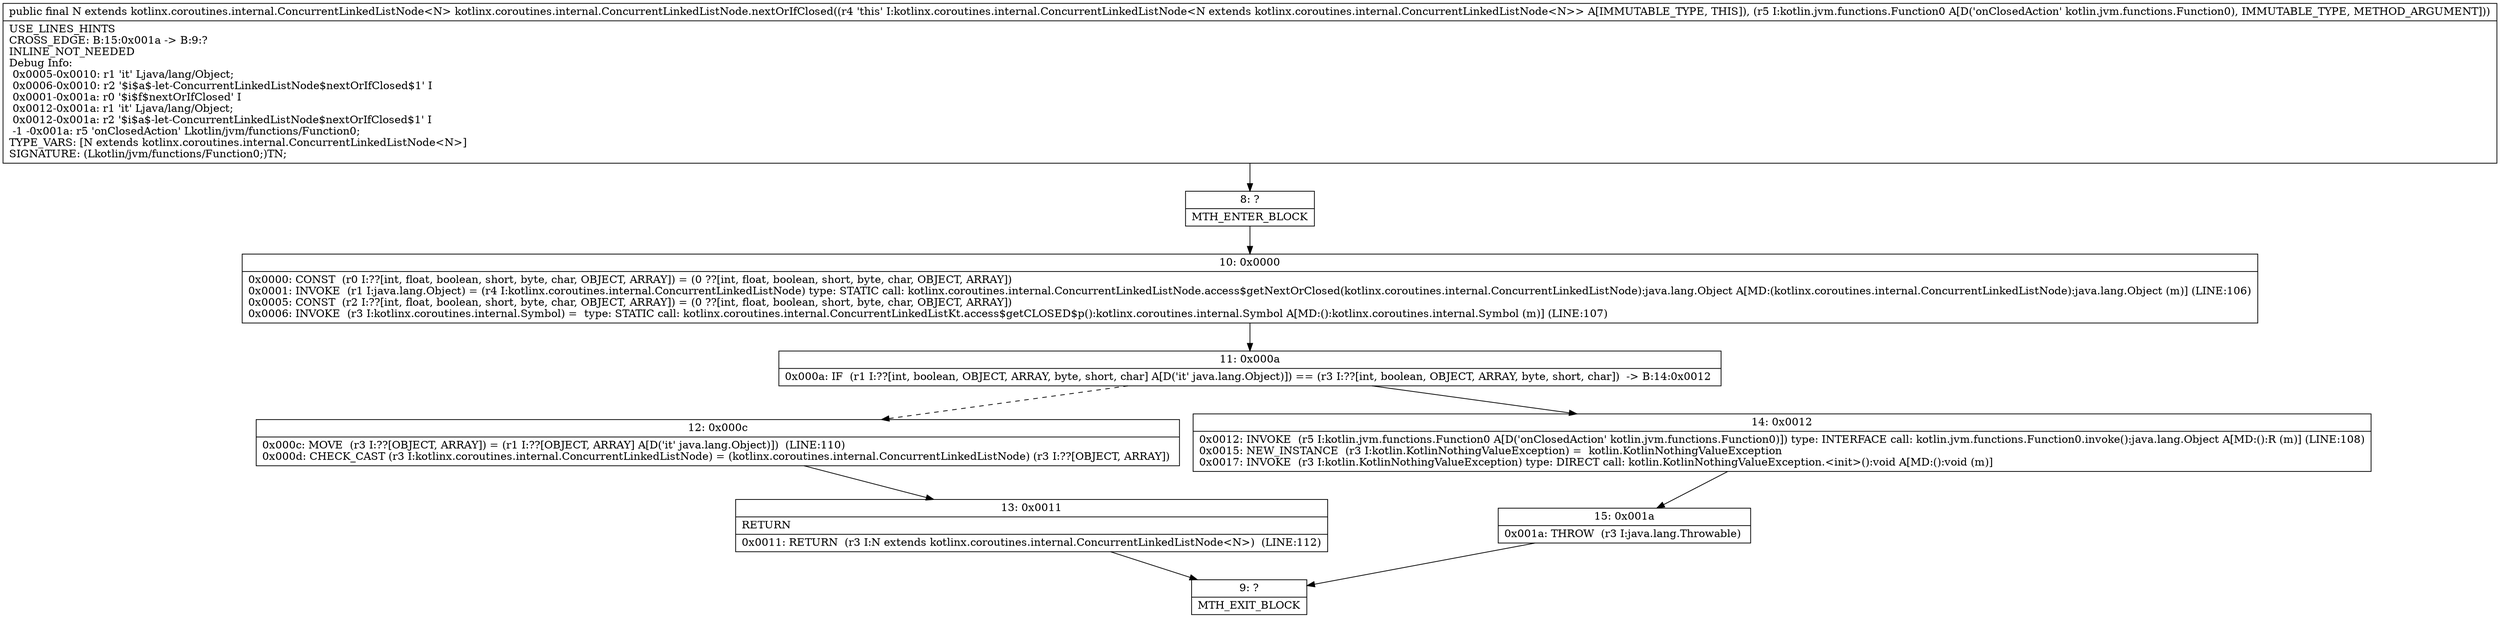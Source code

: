 digraph "CFG forkotlinx.coroutines.internal.ConcurrentLinkedListNode.nextOrIfClosed(Lkotlin\/jvm\/functions\/Function0;)Lkotlinx\/coroutines\/internal\/ConcurrentLinkedListNode;" {
Node_8 [shape=record,label="{8\:\ ?|MTH_ENTER_BLOCK\l}"];
Node_10 [shape=record,label="{10\:\ 0x0000|0x0000: CONST  (r0 I:??[int, float, boolean, short, byte, char, OBJECT, ARRAY]) = (0 ??[int, float, boolean, short, byte, char, OBJECT, ARRAY]) \l0x0001: INVOKE  (r1 I:java.lang.Object) = (r4 I:kotlinx.coroutines.internal.ConcurrentLinkedListNode) type: STATIC call: kotlinx.coroutines.internal.ConcurrentLinkedListNode.access$getNextOrClosed(kotlinx.coroutines.internal.ConcurrentLinkedListNode):java.lang.Object A[MD:(kotlinx.coroutines.internal.ConcurrentLinkedListNode):java.lang.Object (m)] (LINE:106)\l0x0005: CONST  (r2 I:??[int, float, boolean, short, byte, char, OBJECT, ARRAY]) = (0 ??[int, float, boolean, short, byte, char, OBJECT, ARRAY]) \l0x0006: INVOKE  (r3 I:kotlinx.coroutines.internal.Symbol) =  type: STATIC call: kotlinx.coroutines.internal.ConcurrentLinkedListKt.access$getCLOSED$p():kotlinx.coroutines.internal.Symbol A[MD:():kotlinx.coroutines.internal.Symbol (m)] (LINE:107)\l}"];
Node_11 [shape=record,label="{11\:\ 0x000a|0x000a: IF  (r1 I:??[int, boolean, OBJECT, ARRAY, byte, short, char] A[D('it' java.lang.Object)]) == (r3 I:??[int, boolean, OBJECT, ARRAY, byte, short, char])  \-\> B:14:0x0012 \l}"];
Node_12 [shape=record,label="{12\:\ 0x000c|0x000c: MOVE  (r3 I:??[OBJECT, ARRAY]) = (r1 I:??[OBJECT, ARRAY] A[D('it' java.lang.Object)])  (LINE:110)\l0x000d: CHECK_CAST (r3 I:kotlinx.coroutines.internal.ConcurrentLinkedListNode) = (kotlinx.coroutines.internal.ConcurrentLinkedListNode) (r3 I:??[OBJECT, ARRAY]) \l}"];
Node_13 [shape=record,label="{13\:\ 0x0011|RETURN\l|0x0011: RETURN  (r3 I:N extends kotlinx.coroutines.internal.ConcurrentLinkedListNode\<N\>)  (LINE:112)\l}"];
Node_9 [shape=record,label="{9\:\ ?|MTH_EXIT_BLOCK\l}"];
Node_14 [shape=record,label="{14\:\ 0x0012|0x0012: INVOKE  (r5 I:kotlin.jvm.functions.Function0 A[D('onClosedAction' kotlin.jvm.functions.Function0)]) type: INTERFACE call: kotlin.jvm.functions.Function0.invoke():java.lang.Object A[MD:():R (m)] (LINE:108)\l0x0015: NEW_INSTANCE  (r3 I:kotlin.KotlinNothingValueException) =  kotlin.KotlinNothingValueException \l0x0017: INVOKE  (r3 I:kotlin.KotlinNothingValueException) type: DIRECT call: kotlin.KotlinNothingValueException.\<init\>():void A[MD:():void (m)]\l}"];
Node_15 [shape=record,label="{15\:\ 0x001a|0x001a: THROW  (r3 I:java.lang.Throwable) \l}"];
MethodNode[shape=record,label="{public final N extends kotlinx.coroutines.internal.ConcurrentLinkedListNode\<N\> kotlinx.coroutines.internal.ConcurrentLinkedListNode.nextOrIfClosed((r4 'this' I:kotlinx.coroutines.internal.ConcurrentLinkedListNode\<N extends kotlinx.coroutines.internal.ConcurrentLinkedListNode\<N\>\> A[IMMUTABLE_TYPE, THIS]), (r5 I:kotlin.jvm.functions.Function0 A[D('onClosedAction' kotlin.jvm.functions.Function0), IMMUTABLE_TYPE, METHOD_ARGUMENT]))  | USE_LINES_HINTS\lCROSS_EDGE: B:15:0x001a \-\> B:9:?\lINLINE_NOT_NEEDED\lDebug Info:\l  0x0005\-0x0010: r1 'it' Ljava\/lang\/Object;\l  0x0006\-0x0010: r2 '$i$a$\-let\-ConcurrentLinkedListNode$nextOrIfClosed$1' I\l  0x0001\-0x001a: r0 '$i$f$nextOrIfClosed' I\l  0x0012\-0x001a: r1 'it' Ljava\/lang\/Object;\l  0x0012\-0x001a: r2 '$i$a$\-let\-ConcurrentLinkedListNode$nextOrIfClosed$1' I\l  \-1 \-0x001a: r5 'onClosedAction' Lkotlin\/jvm\/functions\/Function0;\lTYPE_VARS: [N extends kotlinx.coroutines.internal.ConcurrentLinkedListNode\<N\>]\lSIGNATURE: (Lkotlin\/jvm\/functions\/Function0;)TN;\l}"];
MethodNode -> Node_8;Node_8 -> Node_10;
Node_10 -> Node_11;
Node_11 -> Node_12[style=dashed];
Node_11 -> Node_14;
Node_12 -> Node_13;
Node_13 -> Node_9;
Node_14 -> Node_15;
Node_15 -> Node_9;
}

